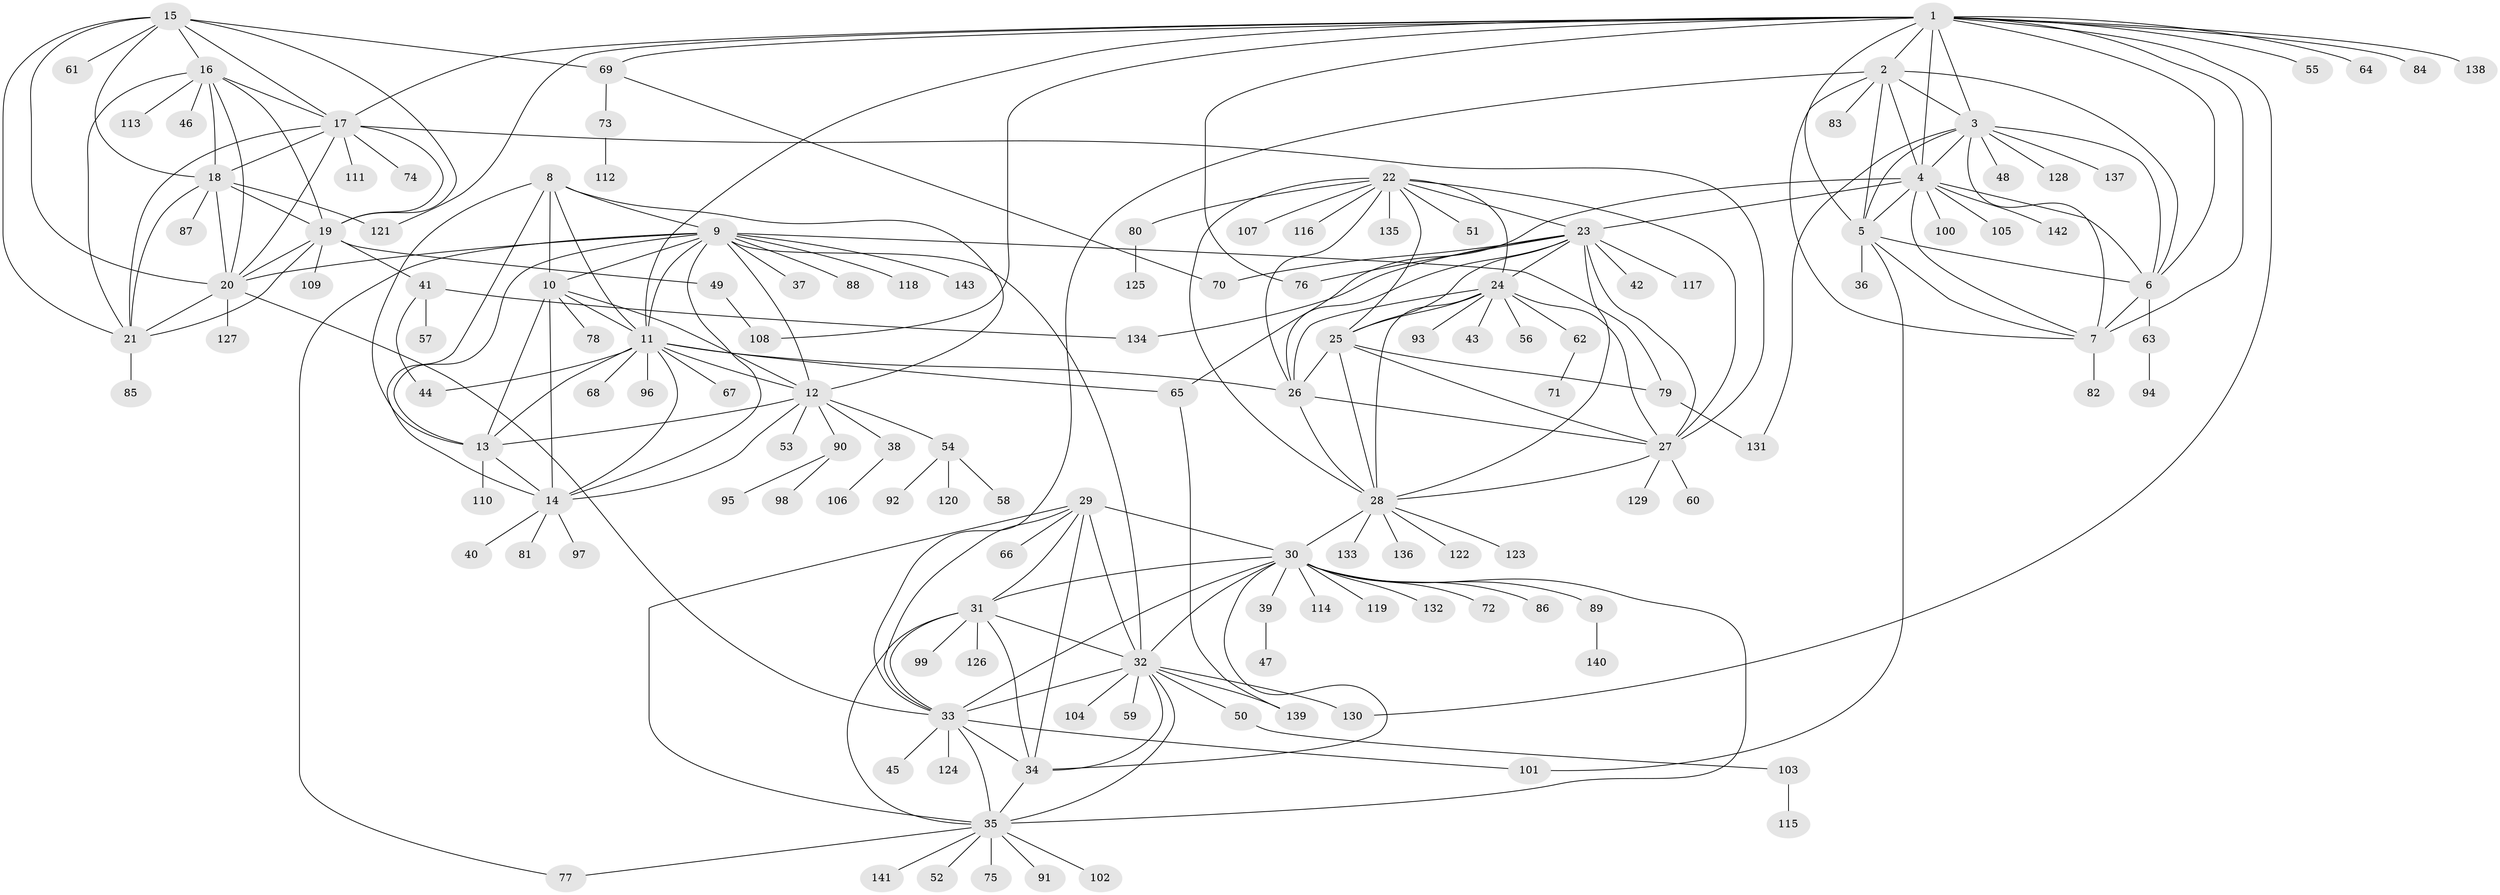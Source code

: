 // Generated by graph-tools (version 1.1) at 2025/54/03/09/25 04:54:45]
// undirected, 143 vertices, 237 edges
graph export_dot {
graph [start="1"]
  node [color=gray90,style=filled];
  1;
  2;
  3;
  4;
  5;
  6;
  7;
  8;
  9;
  10;
  11;
  12;
  13;
  14;
  15;
  16;
  17;
  18;
  19;
  20;
  21;
  22;
  23;
  24;
  25;
  26;
  27;
  28;
  29;
  30;
  31;
  32;
  33;
  34;
  35;
  36;
  37;
  38;
  39;
  40;
  41;
  42;
  43;
  44;
  45;
  46;
  47;
  48;
  49;
  50;
  51;
  52;
  53;
  54;
  55;
  56;
  57;
  58;
  59;
  60;
  61;
  62;
  63;
  64;
  65;
  66;
  67;
  68;
  69;
  70;
  71;
  72;
  73;
  74;
  75;
  76;
  77;
  78;
  79;
  80;
  81;
  82;
  83;
  84;
  85;
  86;
  87;
  88;
  89;
  90;
  91;
  92;
  93;
  94;
  95;
  96;
  97;
  98;
  99;
  100;
  101;
  102;
  103;
  104;
  105;
  106;
  107;
  108;
  109;
  110;
  111;
  112;
  113;
  114;
  115;
  116;
  117;
  118;
  119;
  120;
  121;
  122;
  123;
  124;
  125;
  126;
  127;
  128;
  129;
  130;
  131;
  132;
  133;
  134;
  135;
  136;
  137;
  138;
  139;
  140;
  141;
  142;
  143;
  1 -- 2;
  1 -- 3;
  1 -- 4;
  1 -- 5;
  1 -- 6;
  1 -- 7;
  1 -- 11;
  1 -- 17;
  1 -- 55;
  1 -- 64;
  1 -- 69;
  1 -- 76;
  1 -- 84;
  1 -- 108;
  1 -- 121;
  1 -- 130;
  1 -- 138;
  2 -- 3;
  2 -- 4;
  2 -- 5;
  2 -- 6;
  2 -- 7;
  2 -- 33;
  2 -- 83;
  3 -- 4;
  3 -- 5;
  3 -- 6;
  3 -- 7;
  3 -- 48;
  3 -- 128;
  3 -- 131;
  3 -- 137;
  4 -- 5;
  4 -- 6;
  4 -- 7;
  4 -- 23;
  4 -- 65;
  4 -- 100;
  4 -- 105;
  4 -- 142;
  5 -- 6;
  5 -- 7;
  5 -- 36;
  5 -- 101;
  6 -- 7;
  6 -- 63;
  7 -- 82;
  8 -- 9;
  8 -- 10;
  8 -- 11;
  8 -- 12;
  8 -- 13;
  8 -- 14;
  9 -- 10;
  9 -- 11;
  9 -- 12;
  9 -- 13;
  9 -- 14;
  9 -- 20;
  9 -- 32;
  9 -- 37;
  9 -- 77;
  9 -- 79;
  9 -- 88;
  9 -- 118;
  9 -- 143;
  10 -- 11;
  10 -- 12;
  10 -- 13;
  10 -- 14;
  10 -- 78;
  11 -- 12;
  11 -- 13;
  11 -- 14;
  11 -- 26;
  11 -- 44;
  11 -- 65;
  11 -- 67;
  11 -- 68;
  11 -- 96;
  12 -- 13;
  12 -- 14;
  12 -- 38;
  12 -- 53;
  12 -- 54;
  12 -- 90;
  13 -- 14;
  13 -- 110;
  14 -- 40;
  14 -- 81;
  14 -- 97;
  15 -- 16;
  15 -- 17;
  15 -- 18;
  15 -- 19;
  15 -- 20;
  15 -- 21;
  15 -- 61;
  15 -- 69;
  16 -- 17;
  16 -- 18;
  16 -- 19;
  16 -- 20;
  16 -- 21;
  16 -- 46;
  16 -- 113;
  17 -- 18;
  17 -- 19;
  17 -- 20;
  17 -- 21;
  17 -- 27;
  17 -- 74;
  17 -- 111;
  18 -- 19;
  18 -- 20;
  18 -- 21;
  18 -- 87;
  18 -- 121;
  19 -- 20;
  19 -- 21;
  19 -- 41;
  19 -- 49;
  19 -- 109;
  20 -- 21;
  20 -- 33;
  20 -- 127;
  21 -- 85;
  22 -- 23;
  22 -- 24;
  22 -- 25;
  22 -- 26;
  22 -- 27;
  22 -- 28;
  22 -- 51;
  22 -- 80;
  22 -- 107;
  22 -- 116;
  22 -- 135;
  23 -- 24;
  23 -- 25;
  23 -- 26;
  23 -- 27;
  23 -- 28;
  23 -- 42;
  23 -- 70;
  23 -- 76;
  23 -- 117;
  23 -- 134;
  24 -- 25;
  24 -- 26;
  24 -- 27;
  24 -- 28;
  24 -- 43;
  24 -- 56;
  24 -- 62;
  24 -- 93;
  25 -- 26;
  25 -- 27;
  25 -- 28;
  25 -- 79;
  26 -- 27;
  26 -- 28;
  27 -- 28;
  27 -- 60;
  27 -- 129;
  28 -- 30;
  28 -- 122;
  28 -- 123;
  28 -- 133;
  28 -- 136;
  29 -- 30;
  29 -- 31;
  29 -- 32;
  29 -- 33;
  29 -- 34;
  29 -- 35;
  29 -- 66;
  30 -- 31;
  30 -- 32;
  30 -- 33;
  30 -- 34;
  30 -- 35;
  30 -- 39;
  30 -- 72;
  30 -- 86;
  30 -- 89;
  30 -- 114;
  30 -- 119;
  30 -- 132;
  31 -- 32;
  31 -- 33;
  31 -- 34;
  31 -- 35;
  31 -- 99;
  31 -- 126;
  32 -- 33;
  32 -- 34;
  32 -- 35;
  32 -- 50;
  32 -- 59;
  32 -- 104;
  32 -- 130;
  32 -- 139;
  33 -- 34;
  33 -- 35;
  33 -- 45;
  33 -- 101;
  33 -- 124;
  34 -- 35;
  35 -- 52;
  35 -- 75;
  35 -- 77;
  35 -- 91;
  35 -- 102;
  35 -- 141;
  38 -- 106;
  39 -- 47;
  41 -- 44;
  41 -- 57;
  41 -- 134;
  49 -- 108;
  50 -- 103;
  54 -- 58;
  54 -- 92;
  54 -- 120;
  62 -- 71;
  63 -- 94;
  65 -- 139;
  69 -- 70;
  69 -- 73;
  73 -- 112;
  79 -- 131;
  80 -- 125;
  89 -- 140;
  90 -- 95;
  90 -- 98;
  103 -- 115;
}
